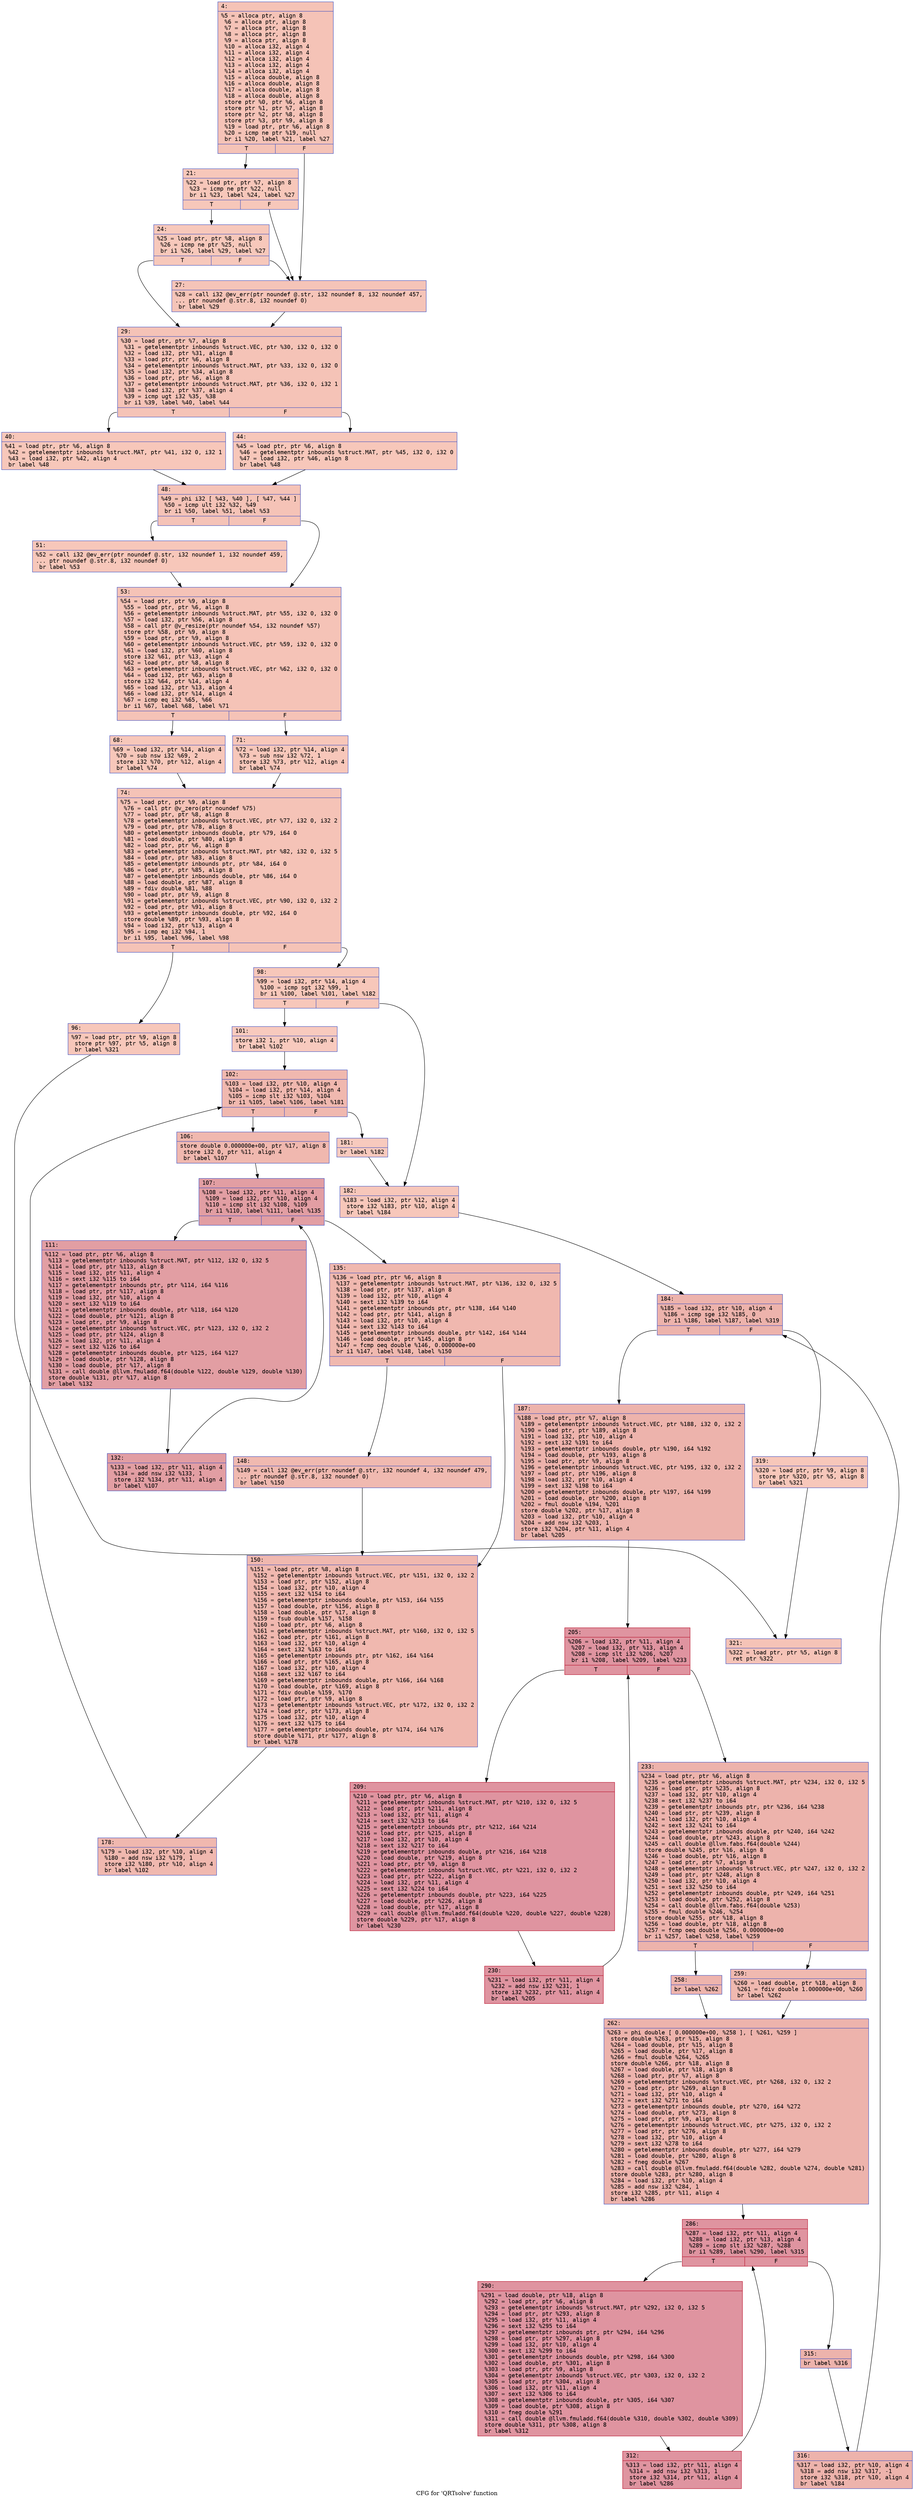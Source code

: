 digraph "CFG for 'QRTsolve' function" {
	label="CFG for 'QRTsolve' function";

	Node0x6000015e4a50 [shape=record,color="#3d50c3ff", style=filled, fillcolor="#e8765c70" fontname="Courier",label="{4:\l|  %5 = alloca ptr, align 8\l  %6 = alloca ptr, align 8\l  %7 = alloca ptr, align 8\l  %8 = alloca ptr, align 8\l  %9 = alloca ptr, align 8\l  %10 = alloca i32, align 4\l  %11 = alloca i32, align 4\l  %12 = alloca i32, align 4\l  %13 = alloca i32, align 4\l  %14 = alloca i32, align 4\l  %15 = alloca double, align 8\l  %16 = alloca double, align 8\l  %17 = alloca double, align 8\l  %18 = alloca double, align 8\l  store ptr %0, ptr %6, align 8\l  store ptr %1, ptr %7, align 8\l  store ptr %2, ptr %8, align 8\l  store ptr %3, ptr %9, align 8\l  %19 = load ptr, ptr %6, align 8\l  %20 = icmp ne ptr %19, null\l  br i1 %20, label %21, label %27\l|{<s0>T|<s1>F}}"];
	Node0x6000015e4a50:s0 -> Node0x6000015e4dc0[tooltip="4 -> 21\nProbability 62.50%" ];
	Node0x6000015e4a50:s1 -> Node0x6000015e4e60[tooltip="4 -> 27\nProbability 37.50%" ];
	Node0x6000015e4dc0 [shape=record,color="#3d50c3ff", style=filled, fillcolor="#ec7f6370" fontname="Courier",label="{21:\l|  %22 = load ptr, ptr %7, align 8\l  %23 = icmp ne ptr %22, null\l  br i1 %23, label %24, label %27\l|{<s0>T|<s1>F}}"];
	Node0x6000015e4dc0:s0 -> Node0x6000015e4e10[tooltip="21 -> 24\nProbability 62.50%" ];
	Node0x6000015e4dc0:s1 -> Node0x6000015e4e60[tooltip="21 -> 27\nProbability 37.50%" ];
	Node0x6000015e4e10 [shape=record,color="#3d50c3ff", style=filled, fillcolor="#ed836670" fontname="Courier",label="{24:\l|  %25 = load ptr, ptr %8, align 8\l  %26 = icmp ne ptr %25, null\l  br i1 %26, label %29, label %27\l|{<s0>T|<s1>F}}"];
	Node0x6000015e4e10:s0 -> Node0x6000015e4eb0[tooltip="24 -> 29\nProbability 62.50%" ];
	Node0x6000015e4e10:s1 -> Node0x6000015e4e60[tooltip="24 -> 27\nProbability 37.50%" ];
	Node0x6000015e4e60 [shape=record,color="#3d50c3ff", style=filled, fillcolor="#e97a5f70" fontname="Courier",label="{27:\l|  %28 = call i32 @ev_err(ptr noundef @.str, i32 noundef 8, i32 noundef 457,\l... ptr noundef @.str.8, i32 noundef 0)\l  br label %29\l}"];
	Node0x6000015e4e60 -> Node0x6000015e4eb0[tooltip="27 -> 29\nProbability 100.00%" ];
	Node0x6000015e4eb0 [shape=record,color="#3d50c3ff", style=filled, fillcolor="#e8765c70" fontname="Courier",label="{29:\l|  %30 = load ptr, ptr %7, align 8\l  %31 = getelementptr inbounds %struct.VEC, ptr %30, i32 0, i32 0\l  %32 = load i32, ptr %31, align 8\l  %33 = load ptr, ptr %6, align 8\l  %34 = getelementptr inbounds %struct.MAT, ptr %33, i32 0, i32 0\l  %35 = load i32, ptr %34, align 8\l  %36 = load ptr, ptr %6, align 8\l  %37 = getelementptr inbounds %struct.MAT, ptr %36, i32 0, i32 1\l  %38 = load i32, ptr %37, align 4\l  %39 = icmp ugt i32 %35, %38\l  br i1 %39, label %40, label %44\l|{<s0>T|<s1>F}}"];
	Node0x6000015e4eb0:s0 -> Node0x6000015e4f00[tooltip="29 -> 40\nProbability 50.00%" ];
	Node0x6000015e4eb0:s1 -> Node0x6000015e4f50[tooltip="29 -> 44\nProbability 50.00%" ];
	Node0x6000015e4f00 [shape=record,color="#3d50c3ff", style=filled, fillcolor="#ec7f6370" fontname="Courier",label="{40:\l|  %41 = load ptr, ptr %6, align 8\l  %42 = getelementptr inbounds %struct.MAT, ptr %41, i32 0, i32 1\l  %43 = load i32, ptr %42, align 4\l  br label %48\l}"];
	Node0x6000015e4f00 -> Node0x6000015e4fa0[tooltip="40 -> 48\nProbability 100.00%" ];
	Node0x6000015e4f50 [shape=record,color="#3d50c3ff", style=filled, fillcolor="#ec7f6370" fontname="Courier",label="{44:\l|  %45 = load ptr, ptr %6, align 8\l  %46 = getelementptr inbounds %struct.MAT, ptr %45, i32 0, i32 0\l  %47 = load i32, ptr %46, align 8\l  br label %48\l}"];
	Node0x6000015e4f50 -> Node0x6000015e4fa0[tooltip="44 -> 48\nProbability 100.00%" ];
	Node0x6000015e4fa0 [shape=record,color="#3d50c3ff", style=filled, fillcolor="#e8765c70" fontname="Courier",label="{48:\l|  %49 = phi i32 [ %43, %40 ], [ %47, %44 ]\l  %50 = icmp ult i32 %32, %49\l  br i1 %50, label %51, label %53\l|{<s0>T|<s1>F}}"];
	Node0x6000015e4fa0:s0 -> Node0x6000015e4ff0[tooltip="48 -> 51\nProbability 50.00%" ];
	Node0x6000015e4fa0:s1 -> Node0x6000015e5040[tooltip="48 -> 53\nProbability 50.00%" ];
	Node0x6000015e4ff0 [shape=record,color="#3d50c3ff", style=filled, fillcolor="#ec7f6370" fontname="Courier",label="{51:\l|  %52 = call i32 @ev_err(ptr noundef @.str, i32 noundef 1, i32 noundef 459,\l... ptr noundef @.str.8, i32 noundef 0)\l  br label %53\l}"];
	Node0x6000015e4ff0 -> Node0x6000015e5040[tooltip="51 -> 53\nProbability 100.00%" ];
	Node0x6000015e5040 [shape=record,color="#3d50c3ff", style=filled, fillcolor="#e8765c70" fontname="Courier",label="{53:\l|  %54 = load ptr, ptr %9, align 8\l  %55 = load ptr, ptr %6, align 8\l  %56 = getelementptr inbounds %struct.MAT, ptr %55, i32 0, i32 0\l  %57 = load i32, ptr %56, align 8\l  %58 = call ptr @v_resize(ptr noundef %54, i32 noundef %57)\l  store ptr %58, ptr %9, align 8\l  %59 = load ptr, ptr %9, align 8\l  %60 = getelementptr inbounds %struct.VEC, ptr %59, i32 0, i32 0\l  %61 = load i32, ptr %60, align 8\l  store i32 %61, ptr %13, align 4\l  %62 = load ptr, ptr %8, align 8\l  %63 = getelementptr inbounds %struct.VEC, ptr %62, i32 0, i32 0\l  %64 = load i32, ptr %63, align 8\l  store i32 %64, ptr %14, align 4\l  %65 = load i32, ptr %13, align 4\l  %66 = load i32, ptr %14, align 4\l  %67 = icmp eq i32 %65, %66\l  br i1 %67, label %68, label %71\l|{<s0>T|<s1>F}}"];
	Node0x6000015e5040:s0 -> Node0x6000015e5090[tooltip="53 -> 68\nProbability 50.00%" ];
	Node0x6000015e5040:s1 -> Node0x6000015e50e0[tooltip="53 -> 71\nProbability 50.00%" ];
	Node0x6000015e5090 [shape=record,color="#3d50c3ff", style=filled, fillcolor="#ec7f6370" fontname="Courier",label="{68:\l|  %69 = load i32, ptr %14, align 4\l  %70 = sub nsw i32 %69, 2\l  store i32 %70, ptr %12, align 4\l  br label %74\l}"];
	Node0x6000015e5090 -> Node0x6000015e5130[tooltip="68 -> 74\nProbability 100.00%" ];
	Node0x6000015e50e0 [shape=record,color="#3d50c3ff", style=filled, fillcolor="#ec7f6370" fontname="Courier",label="{71:\l|  %72 = load i32, ptr %14, align 4\l  %73 = sub nsw i32 %72, 1\l  store i32 %73, ptr %12, align 4\l  br label %74\l}"];
	Node0x6000015e50e0 -> Node0x6000015e5130[tooltip="71 -> 74\nProbability 100.00%" ];
	Node0x6000015e5130 [shape=record,color="#3d50c3ff", style=filled, fillcolor="#e8765c70" fontname="Courier",label="{74:\l|  %75 = load ptr, ptr %9, align 8\l  %76 = call ptr @v_zero(ptr noundef %75)\l  %77 = load ptr, ptr %8, align 8\l  %78 = getelementptr inbounds %struct.VEC, ptr %77, i32 0, i32 2\l  %79 = load ptr, ptr %78, align 8\l  %80 = getelementptr inbounds double, ptr %79, i64 0\l  %81 = load double, ptr %80, align 8\l  %82 = load ptr, ptr %6, align 8\l  %83 = getelementptr inbounds %struct.MAT, ptr %82, i32 0, i32 5\l  %84 = load ptr, ptr %83, align 8\l  %85 = getelementptr inbounds ptr, ptr %84, i64 0\l  %86 = load ptr, ptr %85, align 8\l  %87 = getelementptr inbounds double, ptr %86, i64 0\l  %88 = load double, ptr %87, align 8\l  %89 = fdiv double %81, %88\l  %90 = load ptr, ptr %9, align 8\l  %91 = getelementptr inbounds %struct.VEC, ptr %90, i32 0, i32 2\l  %92 = load ptr, ptr %91, align 8\l  %93 = getelementptr inbounds double, ptr %92, i64 0\l  store double %89, ptr %93, align 8\l  %94 = load i32, ptr %13, align 4\l  %95 = icmp eq i32 %94, 1\l  br i1 %95, label %96, label %98\l|{<s0>T|<s1>F}}"];
	Node0x6000015e5130:s0 -> Node0x6000015e5180[tooltip="74 -> 96\nProbability 50.00%" ];
	Node0x6000015e5130:s1 -> Node0x6000015e51d0[tooltip="74 -> 98\nProbability 50.00%" ];
	Node0x6000015e5180 [shape=record,color="#3d50c3ff", style=filled, fillcolor="#ec7f6370" fontname="Courier",label="{96:\l|  %97 = load ptr, ptr %9, align 8\l  store ptr %97, ptr %5, align 8\l  br label %321\l}"];
	Node0x6000015e5180 -> Node0x6000015e5a90[tooltip="96 -> 321\nProbability 100.00%" ];
	Node0x6000015e51d0 [shape=record,color="#3d50c3ff", style=filled, fillcolor="#ec7f6370" fontname="Courier",label="{98:\l|  %99 = load i32, ptr %14, align 4\l  %100 = icmp sgt i32 %99, 1\l  br i1 %100, label %101, label %182\l|{<s0>T|<s1>F}}"];
	Node0x6000015e51d0:s0 -> Node0x6000015e5220[tooltip="98 -> 101\nProbability 50.00%" ];
	Node0x6000015e51d0:s1 -> Node0x6000015e5590[tooltip="98 -> 182\nProbability 50.00%" ];
	Node0x6000015e5220 [shape=record,color="#3d50c3ff", style=filled, fillcolor="#ef886b70" fontname="Courier",label="{101:\l|  store i32 1, ptr %10, align 4\l  br label %102\l}"];
	Node0x6000015e5220 -> Node0x6000015e5270[tooltip="101 -> 102\nProbability 100.00%" ];
	Node0x6000015e5270 [shape=record,color="#3d50c3ff", style=filled, fillcolor="#dc5d4a70" fontname="Courier",label="{102:\l|  %103 = load i32, ptr %10, align 4\l  %104 = load i32, ptr %14, align 4\l  %105 = icmp slt i32 %103, %104\l  br i1 %105, label %106, label %181\l|{<s0>T|<s1>F}}"];
	Node0x6000015e5270:s0 -> Node0x6000015e52c0[tooltip="102 -> 106\nProbability 96.88%" ];
	Node0x6000015e5270:s1 -> Node0x6000015e5540[tooltip="102 -> 181\nProbability 3.12%" ];
	Node0x6000015e52c0 [shape=record,color="#3d50c3ff", style=filled, fillcolor="#dc5d4a70" fontname="Courier",label="{106:\l|  store double 0.000000e+00, ptr %17, align 8\l  store i32 0, ptr %11, align 4\l  br label %107\l}"];
	Node0x6000015e52c0 -> Node0x6000015e5310[tooltip="106 -> 107\nProbability 100.00%" ];
	Node0x6000015e5310 [shape=record,color="#3d50c3ff", style=filled, fillcolor="#be242e70" fontname="Courier",label="{107:\l|  %108 = load i32, ptr %11, align 4\l  %109 = load i32, ptr %10, align 4\l  %110 = icmp slt i32 %108, %109\l  br i1 %110, label %111, label %135\l|{<s0>T|<s1>F}}"];
	Node0x6000015e5310:s0 -> Node0x6000015e5360[tooltip="107 -> 111\nProbability 96.88%" ];
	Node0x6000015e5310:s1 -> Node0x6000015e5400[tooltip="107 -> 135\nProbability 3.12%" ];
	Node0x6000015e5360 [shape=record,color="#3d50c3ff", style=filled, fillcolor="#be242e70" fontname="Courier",label="{111:\l|  %112 = load ptr, ptr %6, align 8\l  %113 = getelementptr inbounds %struct.MAT, ptr %112, i32 0, i32 5\l  %114 = load ptr, ptr %113, align 8\l  %115 = load i32, ptr %11, align 4\l  %116 = sext i32 %115 to i64\l  %117 = getelementptr inbounds ptr, ptr %114, i64 %116\l  %118 = load ptr, ptr %117, align 8\l  %119 = load i32, ptr %10, align 4\l  %120 = sext i32 %119 to i64\l  %121 = getelementptr inbounds double, ptr %118, i64 %120\l  %122 = load double, ptr %121, align 8\l  %123 = load ptr, ptr %9, align 8\l  %124 = getelementptr inbounds %struct.VEC, ptr %123, i32 0, i32 2\l  %125 = load ptr, ptr %124, align 8\l  %126 = load i32, ptr %11, align 4\l  %127 = sext i32 %126 to i64\l  %128 = getelementptr inbounds double, ptr %125, i64 %127\l  %129 = load double, ptr %128, align 8\l  %130 = load double, ptr %17, align 8\l  %131 = call double @llvm.fmuladd.f64(double %122, double %129, double %130)\l  store double %131, ptr %17, align 8\l  br label %132\l}"];
	Node0x6000015e5360 -> Node0x6000015e53b0[tooltip="111 -> 132\nProbability 100.00%" ];
	Node0x6000015e53b0 [shape=record,color="#3d50c3ff", style=filled, fillcolor="#be242e70" fontname="Courier",label="{132:\l|  %133 = load i32, ptr %11, align 4\l  %134 = add nsw i32 %133, 1\l  store i32 %134, ptr %11, align 4\l  br label %107\l}"];
	Node0x6000015e53b0 -> Node0x6000015e5310[tooltip="132 -> 107\nProbability 100.00%" ];
	Node0x6000015e5400 [shape=record,color="#3d50c3ff", style=filled, fillcolor="#dc5d4a70" fontname="Courier",label="{135:\l|  %136 = load ptr, ptr %6, align 8\l  %137 = getelementptr inbounds %struct.MAT, ptr %136, i32 0, i32 5\l  %138 = load ptr, ptr %137, align 8\l  %139 = load i32, ptr %10, align 4\l  %140 = sext i32 %139 to i64\l  %141 = getelementptr inbounds ptr, ptr %138, i64 %140\l  %142 = load ptr, ptr %141, align 8\l  %143 = load i32, ptr %10, align 4\l  %144 = sext i32 %143 to i64\l  %145 = getelementptr inbounds double, ptr %142, i64 %144\l  %146 = load double, ptr %145, align 8\l  %147 = fcmp oeq double %146, 0.000000e+00\l  br i1 %147, label %148, label %150\l|{<s0>T|<s1>F}}"];
	Node0x6000015e5400:s0 -> Node0x6000015e5450[tooltip="135 -> 148\nProbability 62.50%" ];
	Node0x6000015e5400:s1 -> Node0x6000015e54a0[tooltip="135 -> 150\nProbability 37.50%" ];
	Node0x6000015e5450 [shape=record,color="#3d50c3ff", style=filled, fillcolor="#de614d70" fontname="Courier",label="{148:\l|  %149 = call i32 @ev_err(ptr noundef @.str, i32 noundef 4, i32 noundef 479,\l... ptr noundef @.str.8, i32 noundef 0)\l  br label %150\l}"];
	Node0x6000015e5450 -> Node0x6000015e54a0[tooltip="148 -> 150\nProbability 100.00%" ];
	Node0x6000015e54a0 [shape=record,color="#3d50c3ff", style=filled, fillcolor="#dc5d4a70" fontname="Courier",label="{150:\l|  %151 = load ptr, ptr %8, align 8\l  %152 = getelementptr inbounds %struct.VEC, ptr %151, i32 0, i32 2\l  %153 = load ptr, ptr %152, align 8\l  %154 = load i32, ptr %10, align 4\l  %155 = sext i32 %154 to i64\l  %156 = getelementptr inbounds double, ptr %153, i64 %155\l  %157 = load double, ptr %156, align 8\l  %158 = load double, ptr %17, align 8\l  %159 = fsub double %157, %158\l  %160 = load ptr, ptr %6, align 8\l  %161 = getelementptr inbounds %struct.MAT, ptr %160, i32 0, i32 5\l  %162 = load ptr, ptr %161, align 8\l  %163 = load i32, ptr %10, align 4\l  %164 = sext i32 %163 to i64\l  %165 = getelementptr inbounds ptr, ptr %162, i64 %164\l  %166 = load ptr, ptr %165, align 8\l  %167 = load i32, ptr %10, align 4\l  %168 = sext i32 %167 to i64\l  %169 = getelementptr inbounds double, ptr %166, i64 %168\l  %170 = load double, ptr %169, align 8\l  %171 = fdiv double %159, %170\l  %172 = load ptr, ptr %9, align 8\l  %173 = getelementptr inbounds %struct.VEC, ptr %172, i32 0, i32 2\l  %174 = load ptr, ptr %173, align 8\l  %175 = load i32, ptr %10, align 4\l  %176 = sext i32 %175 to i64\l  %177 = getelementptr inbounds double, ptr %174, i64 %176\l  store double %171, ptr %177, align 8\l  br label %178\l}"];
	Node0x6000015e54a0 -> Node0x6000015e54f0[tooltip="150 -> 178\nProbability 100.00%" ];
	Node0x6000015e54f0 [shape=record,color="#3d50c3ff", style=filled, fillcolor="#dc5d4a70" fontname="Courier",label="{178:\l|  %179 = load i32, ptr %10, align 4\l  %180 = add nsw i32 %179, 1\l  store i32 %180, ptr %10, align 4\l  br label %102\l}"];
	Node0x6000015e54f0 -> Node0x6000015e5270[tooltip="178 -> 102\nProbability 100.00%" ];
	Node0x6000015e5540 [shape=record,color="#3d50c3ff", style=filled, fillcolor="#ef886b70" fontname="Courier",label="{181:\l|  br label %182\l}"];
	Node0x6000015e5540 -> Node0x6000015e5590[tooltip="181 -> 182\nProbability 100.00%" ];
	Node0x6000015e5590 [shape=record,color="#3d50c3ff", style=filled, fillcolor="#ec7f6370" fontname="Courier",label="{182:\l|  %183 = load i32, ptr %12, align 4\l  store i32 %183, ptr %10, align 4\l  br label %184\l}"];
	Node0x6000015e5590 -> Node0x6000015e55e0[tooltip="182 -> 184\nProbability 100.00%" ];
	Node0x6000015e55e0 [shape=record,color="#3d50c3ff", style=filled, fillcolor="#d6524470" fontname="Courier",label="{184:\l|  %185 = load i32, ptr %10, align 4\l  %186 = icmp sge i32 %185, 0\l  br i1 %186, label %187, label %319\l|{<s0>T|<s1>F}}"];
	Node0x6000015e55e0:s0 -> Node0x6000015e5630[tooltip="184 -> 187\nProbability 96.88%" ];
	Node0x6000015e55e0:s1 -> Node0x6000015e5a40[tooltip="184 -> 319\nProbability 3.12%" ];
	Node0x6000015e5630 [shape=record,color="#3d50c3ff", style=filled, fillcolor="#d6524470" fontname="Courier",label="{187:\l|  %188 = load ptr, ptr %7, align 8\l  %189 = getelementptr inbounds %struct.VEC, ptr %188, i32 0, i32 2\l  %190 = load ptr, ptr %189, align 8\l  %191 = load i32, ptr %10, align 4\l  %192 = sext i32 %191 to i64\l  %193 = getelementptr inbounds double, ptr %190, i64 %192\l  %194 = load double, ptr %193, align 8\l  %195 = load ptr, ptr %9, align 8\l  %196 = getelementptr inbounds %struct.VEC, ptr %195, i32 0, i32 2\l  %197 = load ptr, ptr %196, align 8\l  %198 = load i32, ptr %10, align 4\l  %199 = sext i32 %198 to i64\l  %200 = getelementptr inbounds double, ptr %197, i64 %199\l  %201 = load double, ptr %200, align 8\l  %202 = fmul double %194, %201\l  store double %202, ptr %17, align 8\l  %203 = load i32, ptr %10, align 4\l  %204 = add nsw i32 %203, 1\l  store i32 %204, ptr %11, align 4\l  br label %205\l}"];
	Node0x6000015e5630 -> Node0x6000015e5680[tooltip="187 -> 205\nProbability 100.00%" ];
	Node0x6000015e5680 [shape=record,color="#b70d28ff", style=filled, fillcolor="#b70d2870" fontname="Courier",label="{205:\l|  %206 = load i32, ptr %11, align 4\l  %207 = load i32, ptr %13, align 4\l  %208 = icmp slt i32 %206, %207\l  br i1 %208, label %209, label %233\l|{<s0>T|<s1>F}}"];
	Node0x6000015e5680:s0 -> Node0x6000015e56d0[tooltip="205 -> 209\nProbability 96.88%" ];
	Node0x6000015e5680:s1 -> Node0x6000015e5770[tooltip="205 -> 233\nProbability 3.12%" ];
	Node0x6000015e56d0 [shape=record,color="#b70d28ff", style=filled, fillcolor="#b70d2870" fontname="Courier",label="{209:\l|  %210 = load ptr, ptr %6, align 8\l  %211 = getelementptr inbounds %struct.MAT, ptr %210, i32 0, i32 5\l  %212 = load ptr, ptr %211, align 8\l  %213 = load i32, ptr %11, align 4\l  %214 = sext i32 %213 to i64\l  %215 = getelementptr inbounds ptr, ptr %212, i64 %214\l  %216 = load ptr, ptr %215, align 8\l  %217 = load i32, ptr %10, align 4\l  %218 = sext i32 %217 to i64\l  %219 = getelementptr inbounds double, ptr %216, i64 %218\l  %220 = load double, ptr %219, align 8\l  %221 = load ptr, ptr %9, align 8\l  %222 = getelementptr inbounds %struct.VEC, ptr %221, i32 0, i32 2\l  %223 = load ptr, ptr %222, align 8\l  %224 = load i32, ptr %11, align 4\l  %225 = sext i32 %224 to i64\l  %226 = getelementptr inbounds double, ptr %223, i64 %225\l  %227 = load double, ptr %226, align 8\l  %228 = load double, ptr %17, align 8\l  %229 = call double @llvm.fmuladd.f64(double %220, double %227, double %228)\l  store double %229, ptr %17, align 8\l  br label %230\l}"];
	Node0x6000015e56d0 -> Node0x6000015e5720[tooltip="209 -> 230\nProbability 100.00%" ];
	Node0x6000015e5720 [shape=record,color="#b70d28ff", style=filled, fillcolor="#b70d2870" fontname="Courier",label="{230:\l|  %231 = load i32, ptr %11, align 4\l  %232 = add nsw i32 %231, 1\l  store i32 %232, ptr %11, align 4\l  br label %205\l}"];
	Node0x6000015e5720 -> Node0x6000015e5680[tooltip="230 -> 205\nProbability 100.00%" ];
	Node0x6000015e5770 [shape=record,color="#3d50c3ff", style=filled, fillcolor="#d6524470" fontname="Courier",label="{233:\l|  %234 = load ptr, ptr %6, align 8\l  %235 = getelementptr inbounds %struct.MAT, ptr %234, i32 0, i32 5\l  %236 = load ptr, ptr %235, align 8\l  %237 = load i32, ptr %10, align 4\l  %238 = sext i32 %237 to i64\l  %239 = getelementptr inbounds ptr, ptr %236, i64 %238\l  %240 = load ptr, ptr %239, align 8\l  %241 = load i32, ptr %10, align 4\l  %242 = sext i32 %241 to i64\l  %243 = getelementptr inbounds double, ptr %240, i64 %242\l  %244 = load double, ptr %243, align 8\l  %245 = call double @llvm.fabs.f64(double %244)\l  store double %245, ptr %16, align 8\l  %246 = load double, ptr %16, align 8\l  %247 = load ptr, ptr %7, align 8\l  %248 = getelementptr inbounds %struct.VEC, ptr %247, i32 0, i32 2\l  %249 = load ptr, ptr %248, align 8\l  %250 = load i32, ptr %10, align 4\l  %251 = sext i32 %250 to i64\l  %252 = getelementptr inbounds double, ptr %249, i64 %251\l  %253 = load double, ptr %252, align 8\l  %254 = call double @llvm.fabs.f64(double %253)\l  %255 = fmul double %246, %254\l  store double %255, ptr %18, align 8\l  %256 = load double, ptr %18, align 8\l  %257 = fcmp oeq double %256, 0.000000e+00\l  br i1 %257, label %258, label %259\l|{<s0>T|<s1>F}}"];
	Node0x6000015e5770:s0 -> Node0x6000015e57c0[tooltip="233 -> 258\nProbability 62.50%" ];
	Node0x6000015e5770:s1 -> Node0x6000015e5810[tooltip="233 -> 259\nProbability 37.50%" ];
	Node0x6000015e57c0 [shape=record,color="#3d50c3ff", style=filled, fillcolor="#d8564670" fontname="Courier",label="{258:\l|  br label %262\l}"];
	Node0x6000015e57c0 -> Node0x6000015e5860[tooltip="258 -> 262\nProbability 100.00%" ];
	Node0x6000015e5810 [shape=record,color="#3d50c3ff", style=filled, fillcolor="#de614d70" fontname="Courier",label="{259:\l|  %260 = load double, ptr %18, align 8\l  %261 = fdiv double 1.000000e+00, %260\l  br label %262\l}"];
	Node0x6000015e5810 -> Node0x6000015e5860[tooltip="259 -> 262\nProbability 100.00%" ];
	Node0x6000015e5860 [shape=record,color="#3d50c3ff", style=filled, fillcolor="#d6524470" fontname="Courier",label="{262:\l|  %263 = phi double [ 0.000000e+00, %258 ], [ %261, %259 ]\l  store double %263, ptr %15, align 8\l  %264 = load double, ptr %15, align 8\l  %265 = load double, ptr %17, align 8\l  %266 = fmul double %264, %265\l  store double %266, ptr %18, align 8\l  %267 = load double, ptr %18, align 8\l  %268 = load ptr, ptr %7, align 8\l  %269 = getelementptr inbounds %struct.VEC, ptr %268, i32 0, i32 2\l  %270 = load ptr, ptr %269, align 8\l  %271 = load i32, ptr %10, align 4\l  %272 = sext i32 %271 to i64\l  %273 = getelementptr inbounds double, ptr %270, i64 %272\l  %274 = load double, ptr %273, align 8\l  %275 = load ptr, ptr %9, align 8\l  %276 = getelementptr inbounds %struct.VEC, ptr %275, i32 0, i32 2\l  %277 = load ptr, ptr %276, align 8\l  %278 = load i32, ptr %10, align 4\l  %279 = sext i32 %278 to i64\l  %280 = getelementptr inbounds double, ptr %277, i64 %279\l  %281 = load double, ptr %280, align 8\l  %282 = fneg double %267\l  %283 = call double @llvm.fmuladd.f64(double %282, double %274, double %281)\l  store double %283, ptr %280, align 8\l  %284 = load i32, ptr %10, align 4\l  %285 = add nsw i32 %284, 1\l  store i32 %285, ptr %11, align 4\l  br label %286\l}"];
	Node0x6000015e5860 -> Node0x6000015e58b0[tooltip="262 -> 286\nProbability 100.00%" ];
	Node0x6000015e58b0 [shape=record,color="#b70d28ff", style=filled, fillcolor="#b70d2870" fontname="Courier",label="{286:\l|  %287 = load i32, ptr %11, align 4\l  %288 = load i32, ptr %13, align 4\l  %289 = icmp slt i32 %287, %288\l  br i1 %289, label %290, label %315\l|{<s0>T|<s1>F}}"];
	Node0x6000015e58b0:s0 -> Node0x6000015e5900[tooltip="286 -> 290\nProbability 96.88%" ];
	Node0x6000015e58b0:s1 -> Node0x6000015e59a0[tooltip="286 -> 315\nProbability 3.12%" ];
	Node0x6000015e5900 [shape=record,color="#b70d28ff", style=filled, fillcolor="#b70d2870" fontname="Courier",label="{290:\l|  %291 = load double, ptr %18, align 8\l  %292 = load ptr, ptr %6, align 8\l  %293 = getelementptr inbounds %struct.MAT, ptr %292, i32 0, i32 5\l  %294 = load ptr, ptr %293, align 8\l  %295 = load i32, ptr %11, align 4\l  %296 = sext i32 %295 to i64\l  %297 = getelementptr inbounds ptr, ptr %294, i64 %296\l  %298 = load ptr, ptr %297, align 8\l  %299 = load i32, ptr %10, align 4\l  %300 = sext i32 %299 to i64\l  %301 = getelementptr inbounds double, ptr %298, i64 %300\l  %302 = load double, ptr %301, align 8\l  %303 = load ptr, ptr %9, align 8\l  %304 = getelementptr inbounds %struct.VEC, ptr %303, i32 0, i32 2\l  %305 = load ptr, ptr %304, align 8\l  %306 = load i32, ptr %11, align 4\l  %307 = sext i32 %306 to i64\l  %308 = getelementptr inbounds double, ptr %305, i64 %307\l  %309 = load double, ptr %308, align 8\l  %310 = fneg double %291\l  %311 = call double @llvm.fmuladd.f64(double %310, double %302, double %309)\l  store double %311, ptr %308, align 8\l  br label %312\l}"];
	Node0x6000015e5900 -> Node0x6000015e5950[tooltip="290 -> 312\nProbability 100.00%" ];
	Node0x6000015e5950 [shape=record,color="#b70d28ff", style=filled, fillcolor="#b70d2870" fontname="Courier",label="{312:\l|  %313 = load i32, ptr %11, align 4\l  %314 = add nsw i32 %313, 1\l  store i32 %314, ptr %11, align 4\l  br label %286\l}"];
	Node0x6000015e5950 -> Node0x6000015e58b0[tooltip="312 -> 286\nProbability 100.00%" ];
	Node0x6000015e59a0 [shape=record,color="#3d50c3ff", style=filled, fillcolor="#d6524470" fontname="Courier",label="{315:\l|  br label %316\l}"];
	Node0x6000015e59a0 -> Node0x6000015e59f0[tooltip="315 -> 316\nProbability 100.00%" ];
	Node0x6000015e59f0 [shape=record,color="#3d50c3ff", style=filled, fillcolor="#d6524470" fontname="Courier",label="{316:\l|  %317 = load i32, ptr %10, align 4\l  %318 = add nsw i32 %317, -1\l  store i32 %318, ptr %10, align 4\l  br label %184\l}"];
	Node0x6000015e59f0 -> Node0x6000015e55e0[tooltip="316 -> 184\nProbability 100.00%" ];
	Node0x6000015e5a40 [shape=record,color="#3d50c3ff", style=filled, fillcolor="#ec7f6370" fontname="Courier",label="{319:\l|  %320 = load ptr, ptr %9, align 8\l  store ptr %320, ptr %5, align 8\l  br label %321\l}"];
	Node0x6000015e5a40 -> Node0x6000015e5a90[tooltip="319 -> 321\nProbability 100.00%" ];
	Node0x6000015e5a90 [shape=record,color="#3d50c3ff", style=filled, fillcolor="#e8765c70" fontname="Courier",label="{321:\l|  %322 = load ptr, ptr %5, align 8\l  ret ptr %322\l}"];
}
